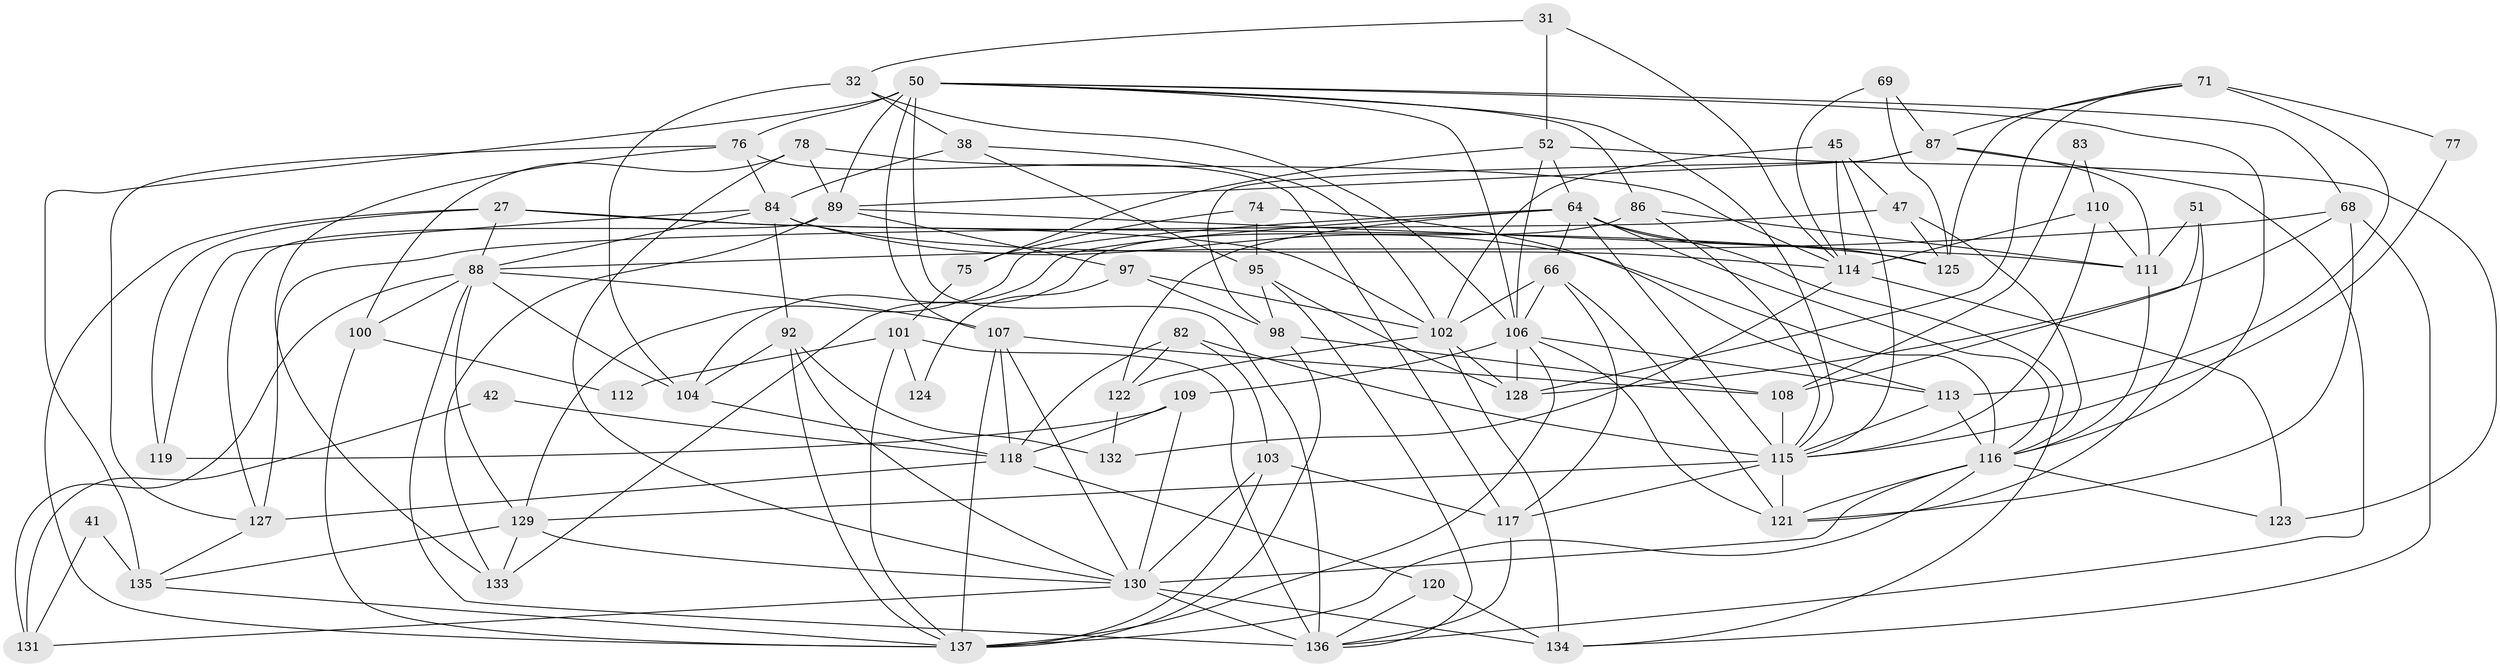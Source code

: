 // original degree distribution, {6: 0.10218978102189781, 5: 0.23357664233576642, 3: 0.24087591240875914, 4: 0.27007299270072993, 2: 0.13138686131386862, 7: 0.021897810218978103}
// Generated by graph-tools (version 1.1) at 2025/52/03/09/25 04:52:04]
// undirected, 68 vertices, 174 edges
graph export_dot {
graph [start="1"]
  node [color=gray90,style=filled];
  27;
  31;
  32;
  38 [super="+24"];
  41;
  42;
  45;
  47 [super="+16"];
  50 [super="+25+4+37"];
  51;
  52;
  64 [super="+1+53"];
  66 [super="+65"];
  68 [super="+36"];
  69;
  71 [super="+67"];
  74;
  75;
  76;
  77;
  78;
  82;
  83;
  84 [super="+44"];
  86;
  87 [super="+70+58"];
  88 [super="+63"];
  89 [super="+43+54"];
  92;
  95;
  97;
  98;
  100;
  101 [super="+72"];
  102 [super="+23"];
  103;
  104 [super="+20+56"];
  106 [super="+99"];
  107 [super="+90"];
  108 [super="+105"];
  109;
  110 [super="+81"];
  111 [super="+79"];
  112;
  113;
  114 [super="+34"];
  115 [super="+2+96"];
  116 [super="+12+80+55+94"];
  117;
  118 [super="+6"];
  119;
  120;
  121 [super="+48+62"];
  122;
  123;
  124;
  125 [super="+35"];
  127;
  128 [super="+26"];
  129 [super="+59+60"];
  130 [super="+33+40"];
  131;
  132;
  133 [super="+49"];
  134 [super="+73"];
  135 [super="+91+126"];
  136 [super="+13+39"];
  137 [super="+30+57"];
  27 -- 119;
  27 -- 102;
  27 -- 88;
  27 -- 137;
  27 -- 125 [weight=2];
  31 -- 52;
  31 -- 114;
  31 -- 32;
  32 -- 106;
  32 -- 38 [weight=2];
  32 -- 104;
  38 -- 84;
  38 -- 95;
  38 -- 102;
  41 -- 131;
  41 -- 135;
  42 -- 131;
  42 -- 118;
  45 -- 102;
  45 -- 47;
  45 -- 114;
  45 -- 115;
  47 -- 116;
  47 -- 127;
  47 -- 125;
  50 -- 135 [weight=4];
  50 -- 115;
  50 -- 86;
  50 -- 136;
  50 -- 107 [weight=2];
  50 -- 76;
  50 -- 116 [weight=2];
  50 -- 89 [weight=2];
  50 -- 68;
  50 -- 106;
  51 -- 108;
  51 -- 111;
  51 -- 121;
  52 -- 123;
  52 -- 64;
  52 -- 75;
  52 -- 106;
  64 -- 122;
  64 -- 115 [weight=2];
  64 -- 104;
  64 -- 66;
  64 -- 116 [weight=2];
  64 -- 129;
  64 -- 125 [weight=2];
  64 -- 134;
  66 -- 106;
  66 -- 102;
  66 -- 117;
  66 -- 121;
  68 -- 128;
  68 -- 88;
  68 -- 121;
  68 -- 134;
  69 -- 114;
  69 -- 87;
  69 -- 125;
  71 -- 87;
  71 -- 77;
  71 -- 113 [weight=2];
  71 -- 125;
  71 -- 128;
  74 -- 75;
  74 -- 95;
  74 -- 113;
  75 -- 101;
  76 -- 117;
  76 -- 84;
  76 -- 127;
  76 -- 133;
  77 -- 115;
  78 -- 114;
  78 -- 89;
  78 -- 100;
  78 -- 130;
  82 -- 122;
  82 -- 118;
  82 -- 103;
  82 -- 115;
  83 -- 110;
  83 -- 108;
  84 -- 114 [weight=2];
  84 -- 116;
  84 -- 119;
  84 -- 92;
  84 -- 88;
  86 -- 111;
  86 -- 115;
  86 -- 133;
  87 -- 98 [weight=2];
  87 -- 136 [weight=2];
  87 -- 89;
  87 -- 111 [weight=2];
  88 -- 131;
  88 -- 104;
  88 -- 136 [weight=2];
  88 -- 129;
  88 -- 100;
  88 -- 107;
  89 -- 97;
  89 -- 111;
  89 -- 127;
  89 -- 133;
  92 -- 137;
  92 -- 130;
  92 -- 104;
  92 -- 132;
  95 -- 98;
  95 -- 136;
  95 -- 128;
  97 -- 98;
  97 -- 102;
  97 -- 124;
  98 -- 137;
  98 -- 108;
  100 -- 112;
  100 -- 137;
  101 -- 137;
  101 -- 124;
  101 -- 136 [weight=2];
  101 -- 112;
  102 -- 134;
  102 -- 122;
  102 -- 128;
  103 -- 117;
  103 -- 130;
  103 -- 137;
  104 -- 118;
  106 -- 113;
  106 -- 137;
  106 -- 128;
  106 -- 121;
  106 -- 109;
  107 -- 108;
  107 -- 130;
  107 -- 118;
  107 -- 137 [weight=2];
  108 -- 115 [weight=4];
  109 -- 119;
  109 -- 118;
  109 -- 130;
  110 -- 111;
  110 -- 115;
  110 -- 114 [weight=2];
  111 -- 116;
  113 -- 115;
  113 -- 116;
  114 -- 123;
  114 -- 132;
  115 -- 129;
  115 -- 117;
  115 -- 121 [weight=2];
  116 -- 121 [weight=2];
  116 -- 130 [weight=4];
  116 -- 137;
  116 -- 123;
  117 -- 136;
  118 -- 127 [weight=2];
  118 -- 120;
  120 -- 136;
  120 -- 134;
  122 -- 132;
  127 -- 135;
  129 -- 133;
  129 -- 130 [weight=2];
  129 -- 135;
  130 -- 131;
  130 -- 136;
  130 -- 134;
  135 -- 137;
}

